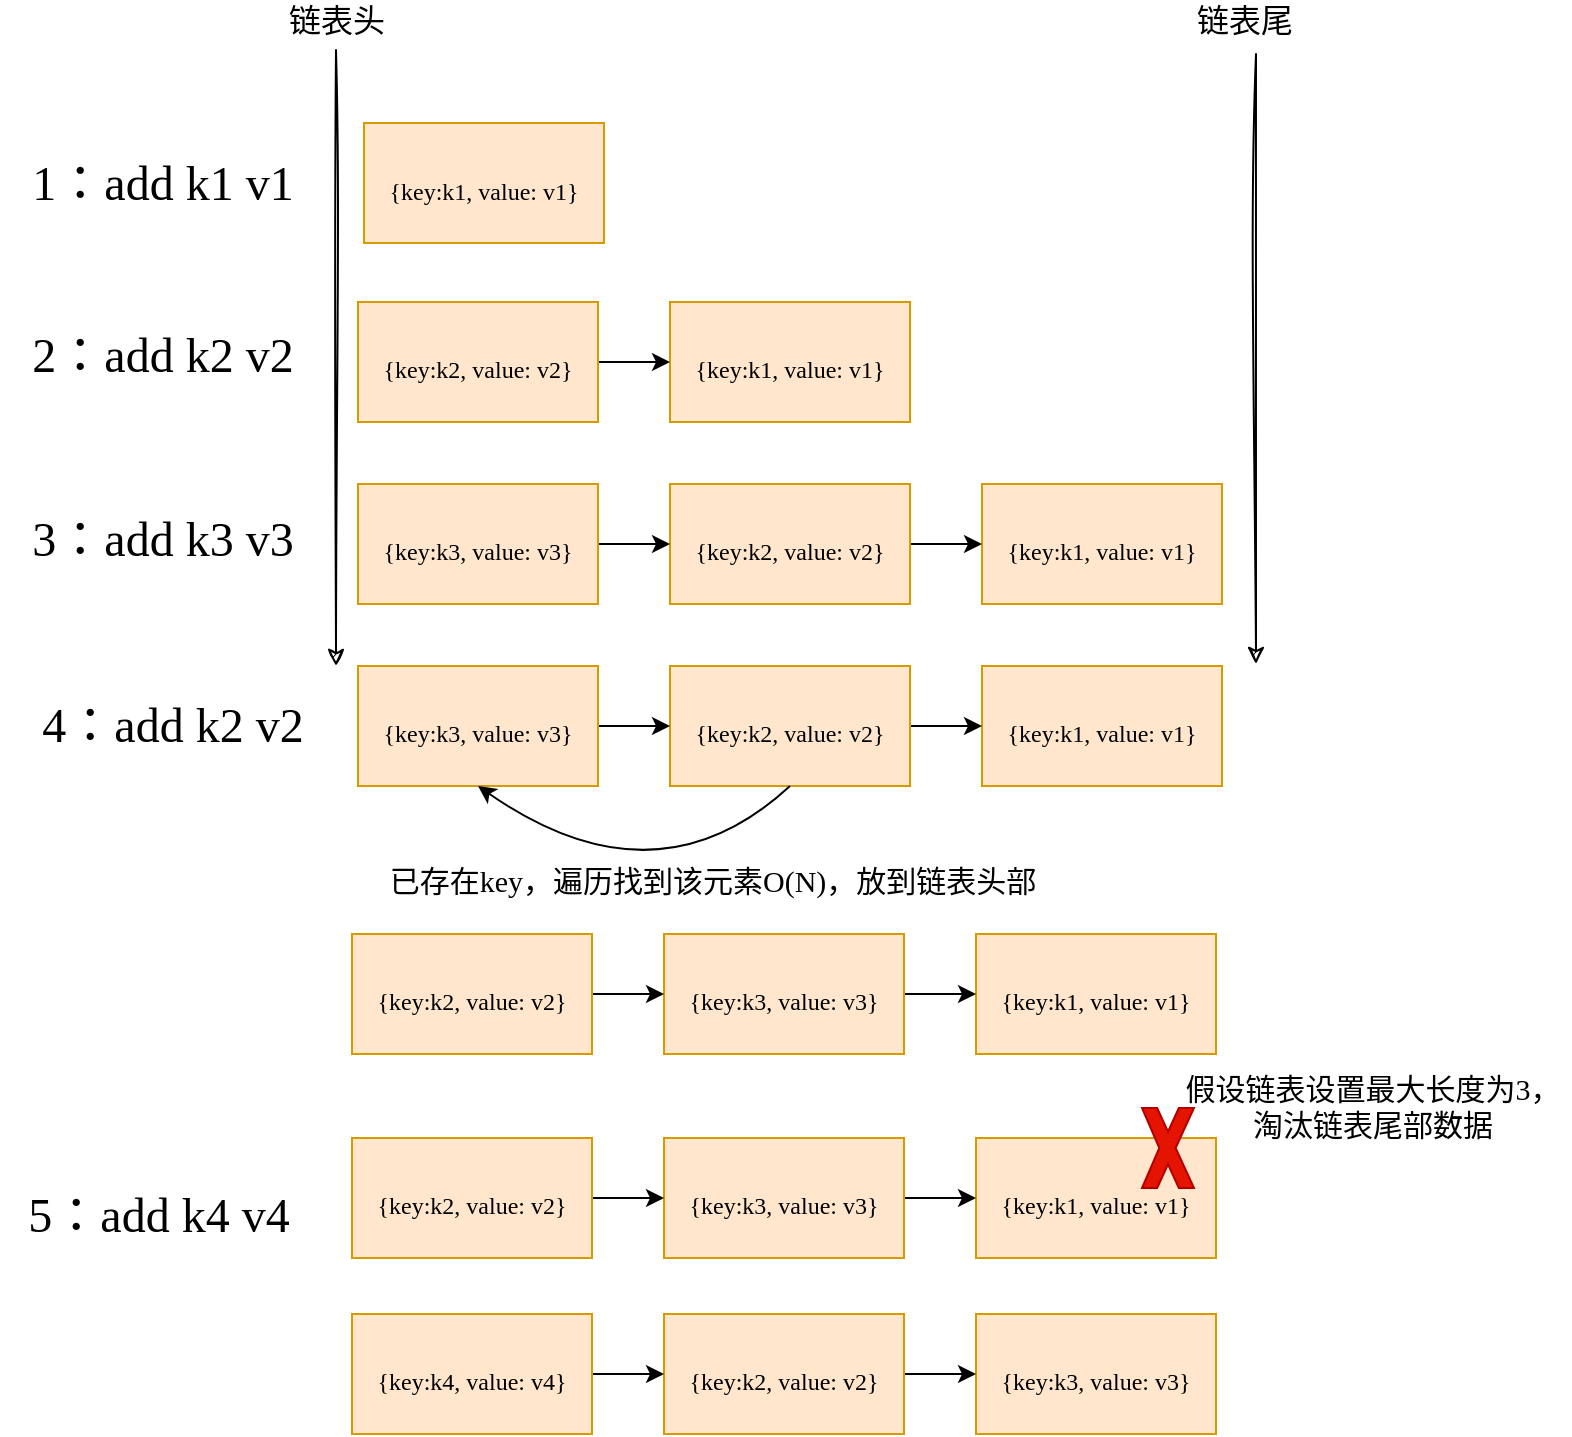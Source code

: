 <mxfile version="16.1.2" type="github">
  <diagram id="QE2NiWdcAfRt5xW9K-5v" name="Page-1">
    <mxGraphModel dx="946" dy="589" grid="0" gridSize="10" guides="1" tooltips="1" connect="1" arrows="1" fold="1" page="1" pageScale="1" pageWidth="827" pageHeight="1169" math="0" shadow="0">
      <root>
        <mxCell id="0" />
        <mxCell id="1" parent="0" />
        <mxCell id="kyHxFcBFi1VvwsYWHlnF-37" value="&lt;font style=&quot;font-size: 12px&quot;&gt;{key:k1, value: v1}&lt;/font&gt;" style="rounded=0;whiteSpace=wrap;html=1;fontFamily=Comic Sans MS;fontSize=24;fillColor=#ffe6cc;strokeColor=#d79b00;" parent="1" vertex="1">
          <mxGeometry x="215" y="131.5" width="120" height="60" as="geometry" />
        </mxCell>
        <mxCell id="kyHxFcBFi1VvwsYWHlnF-38" value="1：add k1 v1" style="text;html=1;align=center;verticalAlign=middle;resizable=0;points=[];autosize=1;strokeColor=none;fillColor=none;fontSize=24;fontFamily=Comic Sans MS;" parent="1" vertex="1">
          <mxGeometry x="41" y="145" width="146" height="33" as="geometry" />
        </mxCell>
        <mxCell id="kyHxFcBFi1VvwsYWHlnF-40" value="&lt;font style=&quot;font-size: 12px&quot;&gt;{key:k1, value: v1}&lt;/font&gt;" style="rounded=0;whiteSpace=wrap;html=1;fontFamily=Comic Sans MS;fontSize=24;fillColor=#ffe6cc;strokeColor=#d79b00;" parent="1" vertex="1">
          <mxGeometry x="368" y="221" width="120" height="60" as="geometry" />
        </mxCell>
        <mxCell id="kyHxFcBFi1VvwsYWHlnF-41" value="2：add k2 v2" style="text;html=1;align=center;verticalAlign=middle;resizable=0;points=[];autosize=1;strokeColor=none;fillColor=none;fontSize=24;fontFamily=Comic Sans MS;" parent="1" vertex="1">
          <mxGeometry x="35" y="231.5" width="157" height="33" as="geometry" />
        </mxCell>
        <mxCell id="kyHxFcBFi1VvwsYWHlnF-43" value="" style="edgeStyle=orthogonalEdgeStyle;rounded=0;orthogonalLoop=1;jettySize=auto;html=1;fontFamily=Comic Sans MS;fontSize=12;" parent="1" source="kyHxFcBFi1VvwsYWHlnF-42" target="kyHxFcBFi1VvwsYWHlnF-40" edge="1">
          <mxGeometry relative="1" as="geometry" />
        </mxCell>
        <mxCell id="kyHxFcBFi1VvwsYWHlnF-42" value="&lt;font style=&quot;font-size: 12px&quot;&gt;{key:k2, value: v2}&lt;/font&gt;" style="rounded=0;whiteSpace=wrap;html=1;fontFamily=Comic Sans MS;fontSize=24;fillColor=#ffe6cc;strokeColor=#d79b00;" parent="1" vertex="1">
          <mxGeometry x="212" y="221" width="120" height="60" as="geometry" />
        </mxCell>
        <mxCell id="kyHxFcBFi1VvwsYWHlnF-44" value="&lt;font style=&quot;font-size: 12px&quot;&gt;{key:k1, value: v1}&lt;/font&gt;" style="rounded=0;whiteSpace=wrap;html=1;fontFamily=Comic Sans MS;fontSize=24;fillColor=#ffe6cc;strokeColor=#d79b00;" parent="1" vertex="1">
          <mxGeometry x="524" y="312" width="120" height="60" as="geometry" />
        </mxCell>
        <mxCell id="kyHxFcBFi1VvwsYWHlnF-45" value="3：add k3 v3" style="text;html=1;align=center;verticalAlign=middle;resizable=0;points=[];autosize=1;strokeColor=none;fillColor=none;fontSize=24;fontFamily=Comic Sans MS;" parent="1" vertex="1">
          <mxGeometry x="35" y="323.5" width="157" height="33" as="geometry" />
        </mxCell>
        <mxCell id="kyHxFcBFi1VvwsYWHlnF-46" value="" style="edgeStyle=orthogonalEdgeStyle;rounded=0;orthogonalLoop=1;jettySize=auto;html=1;fontFamily=Comic Sans MS;fontSize=12;" parent="1" source="kyHxFcBFi1VvwsYWHlnF-47" target="kyHxFcBFi1VvwsYWHlnF-44" edge="1">
          <mxGeometry relative="1" as="geometry" />
        </mxCell>
        <mxCell id="kyHxFcBFi1VvwsYWHlnF-47" value="&lt;font style=&quot;font-size: 12px&quot;&gt;{key:k2, value: v2}&lt;/font&gt;" style="rounded=0;whiteSpace=wrap;html=1;fontFamily=Comic Sans MS;fontSize=24;fillColor=#ffe6cc;strokeColor=#d79b00;" parent="1" vertex="1">
          <mxGeometry x="368" y="312" width="120" height="60" as="geometry" />
        </mxCell>
        <mxCell id="kyHxFcBFi1VvwsYWHlnF-49" value="" style="edgeStyle=orthogonalEdgeStyle;rounded=0;orthogonalLoop=1;jettySize=auto;html=1;fontFamily=Comic Sans MS;fontSize=12;" parent="1" source="kyHxFcBFi1VvwsYWHlnF-48" target="kyHxFcBFi1VvwsYWHlnF-47" edge="1">
          <mxGeometry relative="1" as="geometry" />
        </mxCell>
        <mxCell id="kyHxFcBFi1VvwsYWHlnF-48" value="&lt;font style=&quot;font-size: 12px&quot;&gt;{key:k3, value: v3}&lt;/font&gt;" style="rounded=0;whiteSpace=wrap;html=1;fontFamily=Comic Sans MS;fontSize=24;fillColor=#ffe6cc;strokeColor=#d79b00;" parent="1" vertex="1">
          <mxGeometry x="212" y="312" width="120" height="60" as="geometry" />
        </mxCell>
        <mxCell id="kyHxFcBFi1VvwsYWHlnF-50" value="&lt;font style=&quot;font-size: 12px&quot;&gt;{key:k1, value: v1}&lt;/font&gt;" style="rounded=0;whiteSpace=wrap;html=1;fontFamily=Comic Sans MS;fontSize=24;fillColor=#ffe6cc;strokeColor=#d79b00;" parent="1" vertex="1">
          <mxGeometry x="524" y="403" width="120" height="60" as="geometry" />
        </mxCell>
        <mxCell id="kyHxFcBFi1VvwsYWHlnF-51" value="4：add k2 v2" style="text;html=1;align=center;verticalAlign=middle;resizable=0;points=[];autosize=1;strokeColor=none;fillColor=none;fontSize=24;fontFamily=Comic Sans MS;" parent="1" vertex="1">
          <mxGeometry x="40" y="416.5" width="157" height="33" as="geometry" />
        </mxCell>
        <mxCell id="kyHxFcBFi1VvwsYWHlnF-52" value="" style="edgeStyle=orthogonalEdgeStyle;rounded=0;orthogonalLoop=1;jettySize=auto;html=1;fontFamily=Comic Sans MS;fontSize=12;" parent="1" source="kyHxFcBFi1VvwsYWHlnF-53" target="kyHxFcBFi1VvwsYWHlnF-50" edge="1">
          <mxGeometry relative="1" as="geometry" />
        </mxCell>
        <mxCell id="kyHxFcBFi1VvwsYWHlnF-53" value="&lt;font style=&quot;font-size: 12px&quot;&gt;{key:k2, value: v2}&lt;/font&gt;" style="rounded=0;whiteSpace=wrap;html=1;fontFamily=Comic Sans MS;fontSize=24;fillColor=#ffe6cc;strokeColor=#d79b00;" parent="1" vertex="1">
          <mxGeometry x="368" y="403" width="120" height="60" as="geometry" />
        </mxCell>
        <mxCell id="kyHxFcBFi1VvwsYWHlnF-54" value="" style="edgeStyle=orthogonalEdgeStyle;rounded=0;orthogonalLoop=1;jettySize=auto;html=1;fontFamily=Comic Sans MS;fontSize=12;" parent="1" source="kyHxFcBFi1VvwsYWHlnF-55" target="kyHxFcBFi1VvwsYWHlnF-53" edge="1">
          <mxGeometry relative="1" as="geometry" />
        </mxCell>
        <mxCell id="kyHxFcBFi1VvwsYWHlnF-55" value="&lt;font style=&quot;font-size: 12px&quot;&gt;{key:k3, value: v3}&lt;/font&gt;" style="rounded=0;whiteSpace=wrap;html=1;fontFamily=Comic Sans MS;fontSize=24;fillColor=#ffe6cc;strokeColor=#d79b00;" parent="1" vertex="1">
          <mxGeometry x="212" y="403" width="120" height="60" as="geometry" />
        </mxCell>
        <mxCell id="kyHxFcBFi1VvwsYWHlnF-58" value="" style="curved=1;endArrow=classic;html=1;rounded=0;fontFamily=Comic Sans MS;fontSize=12;entryX=0.5;entryY=1;entryDx=0;entryDy=0;exitX=0.5;exitY=1;exitDx=0;exitDy=0;" parent="1" source="kyHxFcBFi1VvwsYWHlnF-53" target="kyHxFcBFi1VvwsYWHlnF-55" edge="1">
          <mxGeometry width="50" height="50" relative="1" as="geometry">
            <mxPoint x="353" y="525" as="sourcePoint" />
            <mxPoint x="403" y="475" as="targetPoint" />
            <Array as="points">
              <mxPoint x="361" y="525" />
            </Array>
          </mxGeometry>
        </mxCell>
        <mxCell id="kyHxFcBFi1VvwsYWHlnF-59" value="已存在key，遍历找到该元素O(N)，放到链表头部" style="text;html=1;align=center;verticalAlign=middle;resizable=0;points=[];autosize=1;strokeColor=none;fillColor=none;fontSize=15;fontFamily=Comic Sans MS;" parent="1" vertex="1">
          <mxGeometry x="219" y="499" width="339" height="22" as="geometry" />
        </mxCell>
        <mxCell id="kyHxFcBFi1VvwsYWHlnF-60" value="&lt;font style=&quot;font-size: 12px&quot;&gt;{key:k1, value: v1}&lt;/font&gt;" style="rounded=0;whiteSpace=wrap;html=1;fontFamily=Comic Sans MS;fontSize=24;fillColor=#ffe6cc;strokeColor=#d79b00;" parent="1" vertex="1">
          <mxGeometry x="521" y="537" width="120" height="60" as="geometry" />
        </mxCell>
        <mxCell id="kyHxFcBFi1VvwsYWHlnF-61" value="" style="edgeStyle=orthogonalEdgeStyle;rounded=0;orthogonalLoop=1;jettySize=auto;html=1;fontFamily=Comic Sans MS;fontSize=12;" parent="1" source="kyHxFcBFi1VvwsYWHlnF-62" target="kyHxFcBFi1VvwsYWHlnF-60" edge="1">
          <mxGeometry relative="1" as="geometry" />
        </mxCell>
        <mxCell id="kyHxFcBFi1VvwsYWHlnF-62" value="&lt;font style=&quot;font-size: 12px&quot;&gt;{key:k3, value: v3}&lt;/font&gt;" style="rounded=0;whiteSpace=wrap;html=1;fontFamily=Comic Sans MS;fontSize=24;fillColor=#ffe6cc;strokeColor=#d79b00;" parent="1" vertex="1">
          <mxGeometry x="365" y="537" width="120" height="60" as="geometry" />
        </mxCell>
        <mxCell id="kyHxFcBFi1VvwsYWHlnF-63" value="" style="edgeStyle=orthogonalEdgeStyle;rounded=0;orthogonalLoop=1;jettySize=auto;html=1;fontFamily=Comic Sans MS;fontSize=12;" parent="1" source="kyHxFcBFi1VvwsYWHlnF-64" target="kyHxFcBFi1VvwsYWHlnF-62" edge="1">
          <mxGeometry relative="1" as="geometry" />
        </mxCell>
        <mxCell id="kyHxFcBFi1VvwsYWHlnF-64" value="&lt;font style=&quot;font-size: 12px&quot;&gt;{key:k2, value: v2}&lt;/font&gt;" style="rounded=0;whiteSpace=wrap;html=1;fontFamily=Comic Sans MS;fontSize=24;fillColor=#ffe6cc;strokeColor=#d79b00;" parent="1" vertex="1">
          <mxGeometry x="209" y="537" width="120" height="60" as="geometry" />
        </mxCell>
        <mxCell id="kyHxFcBFi1VvwsYWHlnF-65" value="5：add k4 v4" style="text;html=1;align=center;verticalAlign=middle;resizable=0;points=[];autosize=1;strokeColor=none;fillColor=none;fontSize=24;fontFamily=Comic Sans MS;" parent="1" vertex="1">
          <mxGeometry x="33" y="661" width="157" height="33" as="geometry" />
        </mxCell>
        <mxCell id="kyHxFcBFi1VvwsYWHlnF-66" value="&lt;font style=&quot;font-size: 12px&quot;&gt;{key:k1, value: v1}&lt;/font&gt;" style="rounded=0;whiteSpace=wrap;html=1;fontFamily=Comic Sans MS;fontSize=24;fillColor=#ffe6cc;strokeColor=#d79b00;" parent="1" vertex="1">
          <mxGeometry x="521" y="639" width="120" height="60" as="geometry" />
        </mxCell>
        <mxCell id="kyHxFcBFi1VvwsYWHlnF-67" value="" style="edgeStyle=orthogonalEdgeStyle;rounded=0;orthogonalLoop=1;jettySize=auto;html=1;fontFamily=Comic Sans MS;fontSize=12;" parent="1" source="kyHxFcBFi1VvwsYWHlnF-68" target="kyHxFcBFi1VvwsYWHlnF-66" edge="1">
          <mxGeometry relative="1" as="geometry" />
        </mxCell>
        <mxCell id="kyHxFcBFi1VvwsYWHlnF-68" value="&lt;font style=&quot;font-size: 12px&quot;&gt;{key:k3, value: v3}&lt;/font&gt;" style="rounded=0;whiteSpace=wrap;html=1;fontFamily=Comic Sans MS;fontSize=24;fillColor=#ffe6cc;strokeColor=#d79b00;" parent="1" vertex="1">
          <mxGeometry x="365" y="639" width="120" height="60" as="geometry" />
        </mxCell>
        <mxCell id="kyHxFcBFi1VvwsYWHlnF-69" value="" style="edgeStyle=orthogonalEdgeStyle;rounded=0;orthogonalLoop=1;jettySize=auto;html=1;fontFamily=Comic Sans MS;fontSize=12;" parent="1" source="kyHxFcBFi1VvwsYWHlnF-70" target="kyHxFcBFi1VvwsYWHlnF-68" edge="1">
          <mxGeometry relative="1" as="geometry" />
        </mxCell>
        <mxCell id="kyHxFcBFi1VvwsYWHlnF-70" value="&lt;font style=&quot;font-size: 12px&quot;&gt;{key:k2, value: v2}&lt;/font&gt;" style="rounded=0;whiteSpace=wrap;html=1;fontFamily=Comic Sans MS;fontSize=24;fillColor=#ffe6cc;strokeColor=#d79b00;" parent="1" vertex="1">
          <mxGeometry x="209" y="639" width="120" height="60" as="geometry" />
        </mxCell>
        <mxCell id="kyHxFcBFi1VvwsYWHlnF-72" value="" style="verticalLabelPosition=bottom;verticalAlign=top;html=1;shape=mxgraph.basic.x;labelBackgroundColor=#FFFFFF;fontFamily=Comic Sans MS;fontSize=15;fillColor=#e51400;strokeColor=#B20000;fontColor=#ffffff;" parent="1" vertex="1">
          <mxGeometry x="604" y="624" width="26" height="40" as="geometry" />
        </mxCell>
        <mxCell id="kyHxFcBFi1VvwsYWHlnF-73" value="假设链表设置最大长度为3，&lt;br&gt;淘汰链表尾部数据" style="text;html=1;align=center;verticalAlign=middle;resizable=0;points=[];autosize=1;strokeColor=none;fillColor=none;fontSize=15;fontFamily=Comic Sans MS;" parent="1" vertex="1">
          <mxGeometry x="619" y="603" width="199" height="40" as="geometry" />
        </mxCell>
        <mxCell id="kyHxFcBFi1VvwsYWHlnF-74" value="&lt;font style=&quot;font-size: 12px&quot;&gt;{key:k3, value: v3}&lt;/font&gt;" style="rounded=0;whiteSpace=wrap;html=1;fontFamily=Comic Sans MS;fontSize=24;fillColor=#ffe6cc;strokeColor=#d79b00;" parent="1" vertex="1">
          <mxGeometry x="521" y="727" width="120" height="60" as="geometry" />
        </mxCell>
        <mxCell id="kyHxFcBFi1VvwsYWHlnF-75" value="" style="edgeStyle=orthogonalEdgeStyle;rounded=0;orthogonalLoop=1;jettySize=auto;html=1;fontFamily=Comic Sans MS;fontSize=12;" parent="1" source="kyHxFcBFi1VvwsYWHlnF-76" target="kyHxFcBFi1VvwsYWHlnF-74" edge="1">
          <mxGeometry relative="1" as="geometry" />
        </mxCell>
        <mxCell id="kyHxFcBFi1VvwsYWHlnF-76" value="&lt;font style=&quot;font-size: 12px&quot;&gt;{key:k2, value: v2}&lt;/font&gt;" style="rounded=0;whiteSpace=wrap;html=1;fontFamily=Comic Sans MS;fontSize=24;fillColor=#ffe6cc;strokeColor=#d79b00;" parent="1" vertex="1">
          <mxGeometry x="365" y="727" width="120" height="60" as="geometry" />
        </mxCell>
        <mxCell id="kyHxFcBFi1VvwsYWHlnF-78" value="" style="edgeStyle=orthogonalEdgeStyle;rounded=0;orthogonalLoop=1;jettySize=auto;html=1;fontFamily=Comic Sans MS;fontSize=15;fontColor=#FF3333;" parent="1" source="kyHxFcBFi1VvwsYWHlnF-77" target="kyHxFcBFi1VvwsYWHlnF-76" edge="1">
          <mxGeometry relative="1" as="geometry" />
        </mxCell>
        <mxCell id="kyHxFcBFi1VvwsYWHlnF-77" value="&lt;font style=&quot;font-size: 12px&quot;&gt;{key:k4, value: v4}&lt;/font&gt;" style="rounded=0;whiteSpace=wrap;html=1;fontFamily=Comic Sans MS;fontSize=24;fillColor=#ffe6cc;strokeColor=#d79b00;" parent="1" vertex="1">
          <mxGeometry x="209" y="727" width="120" height="60" as="geometry" />
        </mxCell>
        <mxCell id="GQ80lymHa3CN_efGy0ha-3" value="" style="endArrow=classic;html=1;rounded=0;sketch=1;" edge="1" parent="1">
          <mxGeometry relative="1" as="geometry">
            <mxPoint x="201" y="95" as="sourcePoint" />
            <mxPoint x="201" y="403" as="targetPoint" />
          </mxGeometry>
        </mxCell>
        <mxCell id="GQ80lymHa3CN_efGy0ha-5" value="" style="endArrow=classic;html=1;rounded=0;sketch=1;" edge="1" parent="1">
          <mxGeometry relative="1" as="geometry">
            <mxPoint x="661" y="97" as="sourcePoint" />
            <mxPoint x="661" y="402" as="targetPoint" />
          </mxGeometry>
        </mxCell>
        <mxCell id="GQ80lymHa3CN_efGy0ha-6" value="&lt;font style=&quot;font-size: 16px&quot;&gt;链表头&lt;/font&gt;" style="text;html=1;align=center;verticalAlign=middle;resizable=0;points=[];autosize=1;strokeColor=none;fillColor=none;" vertex="1" parent="1">
          <mxGeometry x="172" y="70" width="58" height="19" as="geometry" />
        </mxCell>
        <mxCell id="GQ80lymHa3CN_efGy0ha-7" value="&lt;font style=&quot;font-size: 16px&quot;&gt;链表尾&lt;/font&gt;" style="text;html=1;align=center;verticalAlign=middle;resizable=0;points=[];autosize=1;strokeColor=none;fillColor=none;" vertex="1" parent="1">
          <mxGeometry x="626" y="70" width="58" height="19" as="geometry" />
        </mxCell>
      </root>
    </mxGraphModel>
  </diagram>
</mxfile>
